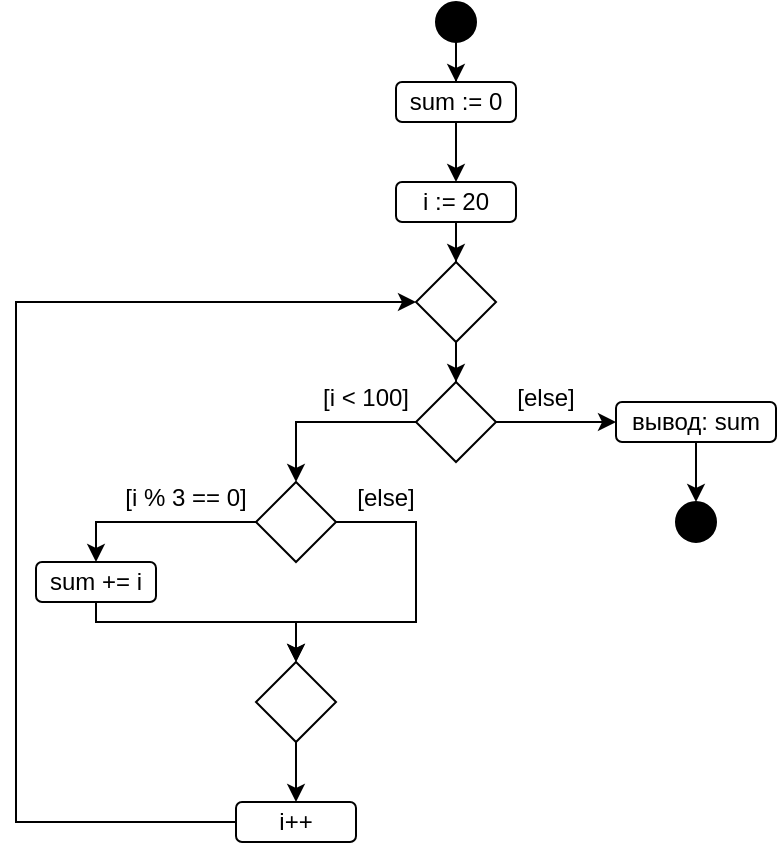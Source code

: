 <mxfile version="17.2.4" type="device"><diagram id="bR-ADLgTBYWGNX3ew2Wx" name="Страница 1"><mxGraphModel dx="830" dy="519" grid="1" gridSize="10" guides="1" tooltips="1" connect="1" arrows="1" fold="1" page="1" pageScale="1" pageWidth="827" pageHeight="1169" math="0" shadow="0"><root><mxCell id="0"/><mxCell id="1" parent="0"/><mxCell id="jY07NGTwMBF0oo3VCwDs-3" style="edgeStyle=orthogonalEdgeStyle;rounded=0;orthogonalLoop=1;jettySize=auto;html=1;entryX=0.5;entryY=0;entryDx=0;entryDy=0;" edge="1" parent="1" source="jY07NGTwMBF0oo3VCwDs-1" target="jY07NGTwMBF0oo3VCwDs-2"><mxGeometry relative="1" as="geometry"/></mxCell><mxCell id="jY07NGTwMBF0oo3VCwDs-1" value="" style="ellipse;whiteSpace=wrap;html=1;aspect=fixed;fillColor=#000000;" vertex="1" parent="1"><mxGeometry x="430" y="270" width="20" height="20" as="geometry"/></mxCell><mxCell id="jY07NGTwMBF0oo3VCwDs-11" style="edgeStyle=orthogonalEdgeStyle;rounded=0;orthogonalLoop=1;jettySize=auto;html=1;entryX=0.5;entryY=0;entryDx=0;entryDy=0;" edge="1" parent="1" source="jY07NGTwMBF0oo3VCwDs-2" target="jY07NGTwMBF0oo3VCwDs-10"><mxGeometry relative="1" as="geometry"/></mxCell><mxCell id="jY07NGTwMBF0oo3VCwDs-2" value="sum := 0" style="rounded=1;whiteSpace=wrap;html=1;" vertex="1" parent="1"><mxGeometry x="410" y="310" width="60" height="20" as="geometry"/></mxCell><mxCell id="jY07NGTwMBF0oo3VCwDs-7" style="edgeStyle=orthogonalEdgeStyle;rounded=0;orthogonalLoop=1;jettySize=auto;html=1;" edge="1" parent="1" source="jY07NGTwMBF0oo3VCwDs-4" target="jY07NGTwMBF0oo3VCwDs-6"><mxGeometry relative="1" as="geometry"/></mxCell><mxCell id="jY07NGTwMBF0oo3VCwDs-4" value="" style="rhombus;whiteSpace=wrap;html=1;" vertex="1" parent="1"><mxGeometry x="420" y="400" width="40" height="40" as="geometry"/></mxCell><mxCell id="jY07NGTwMBF0oo3VCwDs-8" style="edgeStyle=orthogonalEdgeStyle;rounded=0;orthogonalLoop=1;jettySize=auto;html=1;entryX=0.5;entryY=0;entryDx=0;entryDy=0;" edge="1" parent="1" source="jY07NGTwMBF0oo3VCwDs-6" target="jY07NGTwMBF0oo3VCwDs-14"><mxGeometry relative="1" as="geometry"><mxPoint x="360" y="490" as="targetPoint"/><Array as="points"><mxPoint x="360" y="480"/></Array></mxGeometry></mxCell><mxCell id="jY07NGTwMBF0oo3VCwDs-26" style="edgeStyle=orthogonalEdgeStyle;rounded=0;orthogonalLoop=1;jettySize=auto;html=1;entryX=0;entryY=0.5;entryDx=0;entryDy=0;" edge="1" parent="1" source="jY07NGTwMBF0oo3VCwDs-6" target="jY07NGTwMBF0oo3VCwDs-28"><mxGeometry relative="1" as="geometry"><mxPoint x="550" y="480" as="targetPoint"/></mxGeometry></mxCell><mxCell id="jY07NGTwMBF0oo3VCwDs-6" value="" style="rhombus;whiteSpace=wrap;html=1;" vertex="1" parent="1"><mxGeometry x="420" y="460" width="40" height="40" as="geometry"/></mxCell><mxCell id="jY07NGTwMBF0oo3VCwDs-9" value="[i &amp;lt; 100]" style="text;html=1;strokeColor=none;fillColor=none;align=center;verticalAlign=middle;whiteSpace=wrap;rounded=0;" vertex="1" parent="1"><mxGeometry x="370" y="460" width="50" height="15" as="geometry"/></mxCell><mxCell id="jY07NGTwMBF0oo3VCwDs-12" style="edgeStyle=orthogonalEdgeStyle;rounded=0;orthogonalLoop=1;jettySize=auto;html=1;" edge="1" parent="1" source="jY07NGTwMBF0oo3VCwDs-10" target="jY07NGTwMBF0oo3VCwDs-4"><mxGeometry relative="1" as="geometry"/></mxCell><mxCell id="jY07NGTwMBF0oo3VCwDs-10" value="i := 20" style="rounded=1;whiteSpace=wrap;html=1;" vertex="1" parent="1"><mxGeometry x="410" y="360" width="60" height="20" as="geometry"/></mxCell><mxCell id="jY07NGTwMBF0oo3VCwDs-22" style="edgeStyle=orthogonalEdgeStyle;rounded=0;orthogonalLoop=1;jettySize=auto;html=1;" edge="1" parent="1" source="jY07NGTwMBF0oo3VCwDs-13" target="jY07NGTwMBF0oo3VCwDs-21"><mxGeometry relative="1" as="geometry"><Array as="points"><mxPoint x="260" y="580"/><mxPoint x="360" y="580"/></Array></mxGeometry></mxCell><mxCell id="jY07NGTwMBF0oo3VCwDs-13" value="sum += i" style="rounded=1;whiteSpace=wrap;html=1;" vertex="1" parent="1"><mxGeometry x="230" y="550" width="60" height="20" as="geometry"/></mxCell><mxCell id="jY07NGTwMBF0oo3VCwDs-15" style="edgeStyle=orthogonalEdgeStyle;rounded=0;orthogonalLoop=1;jettySize=auto;html=1;entryX=0.5;entryY=0;entryDx=0;entryDy=0;" edge="1" parent="1" source="jY07NGTwMBF0oo3VCwDs-14" target="jY07NGTwMBF0oo3VCwDs-13"><mxGeometry relative="1" as="geometry"><mxPoint x="260" y="530" as="targetPoint"/></mxGeometry></mxCell><mxCell id="jY07NGTwMBF0oo3VCwDs-19" style="edgeStyle=orthogonalEdgeStyle;rounded=0;orthogonalLoop=1;jettySize=auto;html=1;exitX=1;exitY=0.5;exitDx=0;exitDy=0;" edge="1" parent="1" source="jY07NGTwMBF0oo3VCwDs-14" target="jY07NGTwMBF0oo3VCwDs-21"><mxGeometry relative="1" as="geometry"><mxPoint x="450" y="530" as="targetPoint"/><mxPoint x="360" y="570" as="sourcePoint"/><Array as="points"><mxPoint x="420" y="530"/><mxPoint x="420" y="580"/><mxPoint x="360" y="580"/></Array></mxGeometry></mxCell><mxCell id="jY07NGTwMBF0oo3VCwDs-14" value="" style="rhombus;whiteSpace=wrap;html=1;" vertex="1" parent="1"><mxGeometry x="340" y="510" width="40" height="40" as="geometry"/></mxCell><mxCell id="jY07NGTwMBF0oo3VCwDs-18" value="[i % 3 == 0]" style="text;html=1;strokeColor=none;fillColor=none;align=center;verticalAlign=middle;whiteSpace=wrap;rounded=0;" vertex="1" parent="1"><mxGeometry x="270" y="510" width="70" height="15" as="geometry"/></mxCell><mxCell id="jY07NGTwMBF0oo3VCwDs-20" value="[else]" style="text;html=1;strokeColor=none;fillColor=none;align=center;verticalAlign=middle;whiteSpace=wrap;rounded=0;" vertex="1" parent="1"><mxGeometry x="380" y="510" width="50" height="15" as="geometry"/></mxCell><mxCell id="jY07NGTwMBF0oo3VCwDs-24" style="edgeStyle=orthogonalEdgeStyle;rounded=0;orthogonalLoop=1;jettySize=auto;html=1;" edge="1" parent="1" source="jY07NGTwMBF0oo3VCwDs-21" target="jY07NGTwMBF0oo3VCwDs-23"><mxGeometry relative="1" as="geometry"/></mxCell><mxCell id="jY07NGTwMBF0oo3VCwDs-21" value="" style="rhombus;whiteSpace=wrap;html=1;" vertex="1" parent="1"><mxGeometry x="340" y="600" width="40" height="40" as="geometry"/></mxCell><mxCell id="jY07NGTwMBF0oo3VCwDs-25" style="edgeStyle=orthogonalEdgeStyle;rounded=0;orthogonalLoop=1;jettySize=auto;html=1;entryX=0;entryY=0.5;entryDx=0;entryDy=0;" edge="1" parent="1" source="jY07NGTwMBF0oo3VCwDs-23" target="jY07NGTwMBF0oo3VCwDs-4"><mxGeometry relative="1" as="geometry"><Array as="points"><mxPoint x="220" y="680"/><mxPoint x="220" y="420"/></Array></mxGeometry></mxCell><mxCell id="jY07NGTwMBF0oo3VCwDs-23" value="i++" style="rounded=1;whiteSpace=wrap;html=1;" vertex="1" parent="1"><mxGeometry x="330" y="670" width="60" height="20" as="geometry"/></mxCell><mxCell id="jY07NGTwMBF0oo3VCwDs-27" value="[else]" style="text;html=1;strokeColor=none;fillColor=none;align=center;verticalAlign=middle;whiteSpace=wrap;rounded=0;" vertex="1" parent="1"><mxGeometry x="460" y="460" width="50" height="15" as="geometry"/></mxCell><mxCell id="jY07NGTwMBF0oo3VCwDs-30" style="edgeStyle=orthogonalEdgeStyle;rounded=0;orthogonalLoop=1;jettySize=auto;html=1;" edge="1" parent="1" source="jY07NGTwMBF0oo3VCwDs-28" target="jY07NGTwMBF0oo3VCwDs-29"><mxGeometry relative="1" as="geometry"/></mxCell><mxCell id="jY07NGTwMBF0oo3VCwDs-28" value="вывод: sum" style="rounded=1;whiteSpace=wrap;html=1;" vertex="1" parent="1"><mxGeometry x="520" y="470" width="80" height="20" as="geometry"/></mxCell><mxCell id="jY07NGTwMBF0oo3VCwDs-29" value="" style="ellipse;whiteSpace=wrap;html=1;aspect=fixed;fillColor=#000000;" vertex="1" parent="1"><mxGeometry x="550" y="520" width="20" height="20" as="geometry"/></mxCell></root></mxGraphModel></diagram></mxfile>